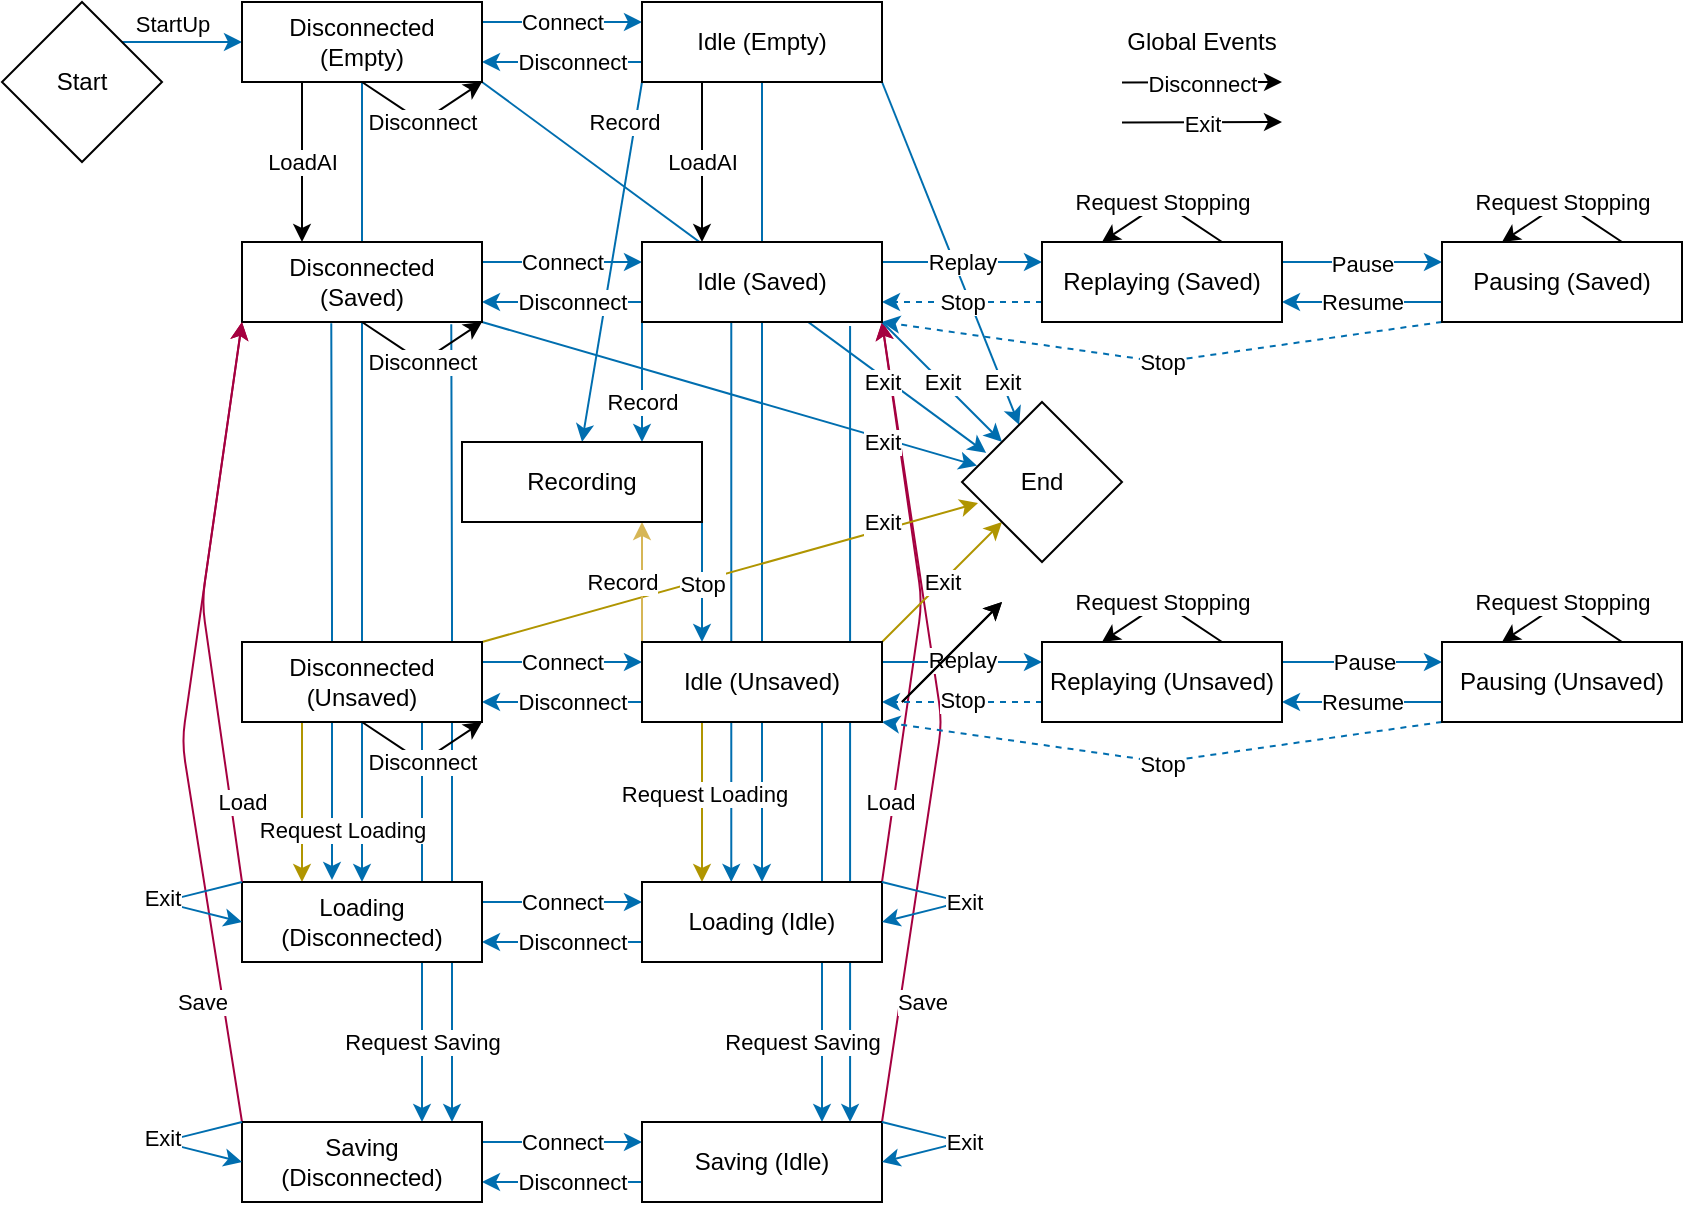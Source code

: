 <mxfile>
    <diagram id="vKat9y-B0GSofk75mpwx" name="Page-1">
        <mxGraphModel dx="932" dy="633" grid="1" gridSize="10" guides="1" tooltips="1" connect="1" arrows="1" fold="1" page="1" pageScale="1" pageWidth="1169" pageHeight="827" math="0" shadow="0">
            <root>
                <mxCell id="0"/>
                <mxCell id="1" parent="0"/>
                <mxCell id="157" value="" style="endArrow=classic;html=1;fillColor=#1ba1e2;strokeColor=#006EAF;exitX=0.867;exitY=1.05;exitDx=0;exitDy=0;exitPerimeter=0;entryX=0.867;entryY=0;entryDx=0;entryDy=0;entryPerimeter=0;" parent="1" source="3" target="141" edge="1">
                    <mxGeometry width="50" height="50" relative="1" as="geometry">
                        <mxPoint x="120" y="260" as="sourcePoint"/>
                        <mxPoint x="170" y="210" as="targetPoint"/>
                    </mxGeometry>
                </mxCell>
                <mxCell id="76" value="" style="endArrow=classic;html=1;exitX=0.5;exitY=1;exitDx=0;exitDy=0;entryX=0.5;entryY=0;entryDx=0;entryDy=0;fillColor=#1ba1e2;strokeColor=#006EAF;" parent="1" source="74" target="131" edge="1">
                    <mxGeometry width="50" height="50" relative="1" as="geometry">
                        <mxPoint x="270" y="180" as="sourcePoint"/>
                        <mxPoint x="270" y="20" as="targetPoint"/>
                    </mxGeometry>
                </mxCell>
                <mxCell id="156" value="" style="endArrow=classic;html=1;fillColor=#1ba1e2;strokeColor=#006EAF;exitX=0.372;exitY=1;exitDx=0;exitDy=0;exitPerimeter=0;entryX=0.372;entryY=0;entryDx=0;entryDy=0;entryPerimeter=0;" parent="1" source="3" target="131" edge="1">
                    <mxGeometry width="50" height="50" relative="1" as="geometry">
                        <mxPoint x="120" y="260" as="sourcePoint"/>
                        <mxPoint x="170" y="210" as="targetPoint"/>
                    </mxGeometry>
                </mxCell>
                <mxCell id="102" value="" style="endArrow=classic;html=1;exitX=0.872;exitY=1.027;exitDx=0;exitDy=0;fillColor=#1ba1e2;strokeColor=#006EAF;exitPerimeter=0;entryX=0.875;entryY=0;entryDx=0;entryDy=0;entryPerimeter=0;" parent="1" source="36" target="140" edge="1">
                    <mxGeometry width="50" height="50" relative="1" as="geometry">
                        <mxPoint x="390" y="190" as="sourcePoint"/>
                        <mxPoint x="225" y="410" as="targetPoint"/>
                        <Array as="points">
                            <mxPoint x="225" y="300"/>
                        </Array>
                    </mxGeometry>
                </mxCell>
                <mxCell id="105" value="" style="endArrow=classic;html=1;exitX=0.75;exitY=1;exitDx=0;exitDy=0;fillColor=#1ba1e2;strokeColor=#006EAF;entryX=0.75;entryY=0;entryDx=0;entryDy=0;" parent="1" source="59" target="140" edge="1">
                    <mxGeometry width="50" height="50" relative="1" as="geometry">
                        <mxPoint y="400.0" as="sourcePoint"/>
                        <mxPoint x="310" y="520" as="targetPoint"/>
                    </mxGeometry>
                </mxCell>
                <mxCell id="106" value="Request Saving" style="edgeLabel;html=1;align=center;verticalAlign=middle;resizable=0;points=[];" parent="105" vertex="1" connectable="0">
                    <mxGeometry x="0.122" relative="1" as="geometry">
                        <mxPoint y="47.59" as="offset"/>
                    </mxGeometry>
                </mxCell>
                <mxCell id="96" value="" style="endArrow=classic;html=1;entryX=0.5;entryY=0;entryDx=0;entryDy=0;fillColor=#1ba1e2;strokeColor=#006EAF;" parent="1" source="78" target="130" edge="1">
                    <mxGeometry width="50" height="50" relative="1" as="geometry">
                        <mxPoint x="220" y="60" as="sourcePoint"/>
                        <mxPoint x="179.66" y="120" as="targetPoint"/>
                    </mxGeometry>
                </mxCell>
                <mxCell id="101" value="" style="endArrow=classic;html=1;exitX=0.372;exitY=1.017;exitDx=0;exitDy=0;fillColor=#1ba1e2;strokeColor=#006EAF;exitPerimeter=0;" parent="1" source="36" edge="1">
                    <mxGeometry width="50" height="50" relative="1" as="geometry">
                        <mxPoint x="390" y="190" as="sourcePoint"/>
                        <mxPoint x="165" y="439" as="targetPoint"/>
                        <Array as="points">
                            <mxPoint x="165" y="300"/>
                        </Array>
                    </mxGeometry>
                </mxCell>
                <mxCell id="148" value="" style="endArrow=classic;html=1;exitX=0;exitY=0;exitDx=0;exitDy=0;entryX=0;entryY=1;entryDx=0;entryDy=0;fillColor=#d80073;strokeColor=#A50040;" parent="1" source="140" target="36" edge="1">
                    <mxGeometry width="50" height="50" relative="1" as="geometry">
                        <mxPoint x="40" y="350" as="sourcePoint"/>
                        <mxPoint x="90" y="300" as="targetPoint"/>
                        <Array as="points">
                            <mxPoint x="90" y="370"/>
                        </Array>
                    </mxGeometry>
                </mxCell>
                <mxCell id="150" value="Save" style="edgeLabel;html=1;align=center;verticalAlign=middle;resizable=0;points=[];" parent="148" vertex="1" connectable="0">
                    <mxGeometry x="-0.796" y="1" relative="1" as="geometry">
                        <mxPoint x="-12.51" y="-19" as="offset"/>
                    </mxGeometry>
                </mxCell>
                <mxCell id="149" value="" style="endArrow=classic;html=1;exitX=1;exitY=0;exitDx=0;exitDy=0;entryX=1;entryY=1;entryDx=0;entryDy=0;fillColor=#d80073;strokeColor=#A50040;" parent="1" source="141" target="3" edge="1">
                    <mxGeometry width="50" height="50" relative="1" as="geometry">
                        <mxPoint x="40" y="450" as="sourcePoint"/>
                        <mxPoint x="90" y="400" as="targetPoint"/>
                        <Array as="points">
                            <mxPoint x="470" y="360"/>
                        </Array>
                    </mxGeometry>
                </mxCell>
                <mxCell id="151" value="Save" style="edgeLabel;html=1;align=center;verticalAlign=middle;resizable=0;points=[];" parent="149" vertex="1" connectable="0">
                    <mxGeometry x="-0.801" relative="1" as="geometry">
                        <mxPoint x="14.07" y="-20.44" as="offset"/>
                    </mxGeometry>
                </mxCell>
                <mxCell id="142" value="" style="endArrow=classic;html=1;exitX=1;exitY=0;exitDx=0;exitDy=0;entryX=1;entryY=1;entryDx=0;entryDy=0;fillColor=#d80073;strokeColor=#A50040;" parent="1" source="131" target="3" edge="1">
                    <mxGeometry width="50" height="50" relative="1" as="geometry">
                        <mxPoint x="350" y="320" as="sourcePoint"/>
                        <mxPoint x="400" y="270" as="targetPoint"/>
                        <Array as="points">
                            <mxPoint x="460" y="300"/>
                        </Array>
                    </mxGeometry>
                </mxCell>
                <mxCell id="143" value="Load" style="edgeLabel;html=1;align=center;verticalAlign=middle;resizable=0;points=[];" parent="142" vertex="1" connectable="0">
                    <mxGeometry x="-0.649" y="3" relative="1" as="geometry">
                        <mxPoint y="9.52" as="offset"/>
                    </mxGeometry>
                </mxCell>
                <mxCell id="98" value="" style="endArrow=classic;html=1;exitX=0.25;exitY=1;exitDx=0;exitDy=0;entryX=0.25;entryY=0;entryDx=0;entryDy=0;fillColor=#e3c800;strokeColor=#B09500;" parent="1" source="59" target="130" edge="1">
                    <mxGeometry width="50" height="50" relative="1" as="geometry">
                        <mxPoint x="390" y="190" as="sourcePoint"/>
                        <mxPoint x="440" y="140" as="targetPoint"/>
                    </mxGeometry>
                </mxCell>
                <mxCell id="100" value="Load" style="edgeLabel;html=1;align=center;verticalAlign=middle;resizable=0;points=[];" parent="98" vertex="1" connectable="0">
                    <mxGeometry x="-0.684" y="-1" relative="1" as="geometry">
                        <mxPoint x="-1" y="-44.67" as="offset"/>
                    </mxGeometry>
                </mxCell>
                <mxCell id="155" value="Request Loading" style="edgeLabel;html=1;align=center;verticalAlign=middle;resizable=0;points=[];" parent="98" vertex="1" connectable="0">
                    <mxGeometry x="0.371" y="-2" relative="1" as="geometry">
                        <mxPoint x="22" y="-1" as="offset"/>
                    </mxGeometry>
                </mxCell>
                <mxCell id="85" value="" style="endArrow=classic;html=1;exitX=1;exitY=1;exitDx=0;exitDy=0;fillColor=#1ba1e2;strokeColor=#006EAF;" parent="1" source="74" target="20" edge="1">
                    <mxGeometry width="50" height="50" relative="1" as="geometry">
                        <mxPoint x="470" y="30" as="sourcePoint"/>
                        <mxPoint x="717.52" y="101.84" as="targetPoint"/>
                    </mxGeometry>
                </mxCell>
                <mxCell id="86" value="Exit" style="edgeLabel;html=1;align=center;verticalAlign=middle;resizable=0;points=[];" parent="85" vertex="1" connectable="0">
                    <mxGeometry x="0.431" y="-1" relative="1" as="geometry">
                        <mxPoint x="11.9" y="27.07" as="offset"/>
                    </mxGeometry>
                </mxCell>
                <mxCell id="87" value="" style="endArrow=classic;html=1;exitX=1;exitY=1;exitDx=0;exitDy=0;entryX=0.151;entryY=0.318;entryDx=0;entryDy=0;entryPerimeter=0;fillColor=#1ba1e2;strokeColor=#006EAF;" parent="1" source="78" target="20" edge="1">
                    <mxGeometry width="50" height="50" relative="1" as="geometry">
                        <mxPoint x="250" y="80" as="sourcePoint"/>
                        <mxPoint x="497.52" y="151.84" as="targetPoint"/>
                    </mxGeometry>
                </mxCell>
                <mxCell id="88" value="Exit" style="edgeLabel;html=1;align=center;verticalAlign=middle;resizable=0;points=[];" parent="87" vertex="1" connectable="0">
                    <mxGeometry x="0.431" y="-1" relative="1" as="geometry">
                        <mxPoint x="20.16" y="16.46" as="offset"/>
                    </mxGeometry>
                </mxCell>
                <mxCell id="83" value="" style="endArrow=classic;html=1;exitX=0;exitY=1;exitDx=0;exitDy=0;entryX=0.5;entryY=0;entryDx=0;entryDy=0;fillColor=#1ba1e2;strokeColor=#006EAF;" parent="1" source="74" target="4" edge="1">
                    <mxGeometry width="50" height="50" relative="1" as="geometry">
                        <mxPoint x="320" y="120" as="sourcePoint"/>
                        <mxPoint x="370" y="70" as="targetPoint"/>
                    </mxGeometry>
                </mxCell>
                <mxCell id="84" value="Record" style="edgeLabel;html=1;align=center;verticalAlign=middle;resizable=0;points=[];" parent="83" vertex="1" connectable="0">
                    <mxGeometry x="-0.376" relative="1" as="geometry">
                        <mxPoint y="-36.22" as="offset"/>
                    </mxGeometry>
                </mxCell>
                <mxCell id="70" value="" style="endArrow=classic;html=1;exitX=0.25;exitY=1;exitDx=0;exitDy=0;entryX=0.25;entryY=0;entryDx=0;entryDy=0;fillColor=#e3c800;strokeColor=#B09500;" parent="1" source="2" target="131" edge="1">
                    <mxGeometry width="50" height="50" relative="1" as="geometry">
                        <mxPoint x="380" y="250" as="sourcePoint"/>
                        <mxPoint x="430" y="200" as="targetPoint"/>
                    </mxGeometry>
                </mxCell>
                <mxCell id="71" value="Request Loading" style="edgeLabel;html=1;align=center;verticalAlign=middle;resizable=0;points=[];" parent="70" vertex="1" connectable="0">
                    <mxGeometry x="-0.112" y="1" relative="1" as="geometry">
                        <mxPoint as="offset"/>
                    </mxGeometry>
                </mxCell>
                <mxCell id="68" value="" style="endArrow=classic;html=1;exitX=1;exitY=1;exitDx=0;exitDy=0;entryX=0.094;entryY=0.398;entryDx=0;entryDy=0;entryPerimeter=0;fillColor=#1ba1e2;strokeColor=#006EAF;" parent="1" source="36" target="20" edge="1">
                    <mxGeometry width="50" height="50" relative="1" as="geometry">
                        <mxPoint x="430" y="250" as="sourcePoint"/>
                        <mxPoint x="480" y="200" as="targetPoint"/>
                    </mxGeometry>
                </mxCell>
                <mxCell id="69" value="Exit" style="edgeLabel;html=1;align=center;verticalAlign=middle;resizable=0;points=[];" parent="68" vertex="1" connectable="0">
                    <mxGeometry x="0.431" y="-1" relative="1" as="geometry">
                        <mxPoint x="23.25" y="7.59" as="offset"/>
                    </mxGeometry>
                </mxCell>
                <mxCell id="66" value="" style="endArrow=classic;html=1;exitX=1;exitY=0;exitDx=0;exitDy=0;entryX=0.1;entryY=0.632;entryDx=0;entryDy=0;entryPerimeter=0;fillColor=#e3c800;strokeColor=#B09500;" parent="1" source="59" target="20" edge="1">
                    <mxGeometry width="50" height="50" relative="1" as="geometry">
                        <mxPoint x="430" y="250" as="sourcePoint"/>
                        <mxPoint x="480" y="200" as="targetPoint"/>
                    </mxGeometry>
                </mxCell>
                <mxCell id="67" value="Exit" style="edgeLabel;html=1;align=center;verticalAlign=middle;resizable=0;points=[];" parent="66" vertex="1" connectable="0">
                    <mxGeometry x="0.407" relative="1" as="geometry">
                        <mxPoint x="25.57" y="-11.16" as="offset"/>
                    </mxGeometry>
                </mxCell>
                <mxCell id="6" value="" style="endArrow=classic;html=1;exitX=0;exitY=1;exitDx=0;exitDy=0;entryX=0.75;entryY=0;entryDx=0;entryDy=0;fillColor=#1ba1e2;strokeColor=#006EAF;" parent="1" source="3" target="4" edge="1">
                    <mxGeometry width="50" height="50" relative="1" as="geometry">
                        <mxPoint x="410" y="180" as="sourcePoint"/>
                        <mxPoint x="450" y="190" as="targetPoint"/>
                    </mxGeometry>
                </mxCell>
                <mxCell id="50" value="Record" style="edgeLabel;html=1;align=center;verticalAlign=middle;resizable=0;points=[];" parent="6" vertex="1" connectable="0">
                    <mxGeometry x="-0.231" y="1" relative="1" as="geometry">
                        <mxPoint x="-1" y="17" as="offset"/>
                    </mxGeometry>
                </mxCell>
                <mxCell id="7" value="" style="endArrow=classic;html=1;fillColor=#1ba1e2;strokeColor=#006EAF;exitX=0.75;exitY=1;exitDx=0;exitDy=0;entryX=0.75;entryY=0;entryDx=0;entryDy=0;" parent="1" source="2" target="141" edge="1">
                    <mxGeometry width="50" height="50" relative="1" as="geometry">
                        <mxPoint x="400" y="190" as="sourcePoint"/>
                        <mxPoint x="410" y="510" as="targetPoint"/>
                    </mxGeometry>
                </mxCell>
                <mxCell id="49" value="Request Saving" style="edgeLabel;html=1;align=center;verticalAlign=middle;resizable=0;points=[];" parent="7" vertex="1" connectable="0">
                    <mxGeometry x="-0.289" y="-1" relative="1" as="geometry">
                        <mxPoint x="-9" y="89.17" as="offset"/>
                    </mxGeometry>
                </mxCell>
                <mxCell id="8" value="" style="endArrow=classic;html=1;exitX=1;exitY=1;exitDx=0;exitDy=0;fillColor=#1ba1e2;strokeColor=#006EAF;entryX=0.25;entryY=0;entryDx=0;entryDy=0;" parent="1" source="4" target="2" edge="1">
                    <mxGeometry width="50" height="50" relative="1" as="geometry">
                        <mxPoint x="470" y="180" as="sourcePoint"/>
                        <mxPoint x="300" y="240" as="targetPoint"/>
                    </mxGeometry>
                </mxCell>
                <mxCell id="53" value="Stop" style="edgeLabel;html=1;align=center;verticalAlign=middle;resizable=0;points=[];" parent="8" vertex="1" connectable="0">
                    <mxGeometry x="0.261" relative="1" as="geometry">
                        <mxPoint x="1.776e-15" y="-7.71" as="offset"/>
                    </mxGeometry>
                </mxCell>
                <mxCell id="10" value="" style="endArrow=classic;html=1;exitX=1;exitY=0;exitDx=0;exitDy=0;entryX=0;entryY=0.5;entryDx=0;entryDy=0;fillColor=#1ba1e2;strokeColor=#006EAF;" parent="1" source="9" target="78" edge="1">
                    <mxGeometry width="50" height="50" relative="1" as="geometry">
                        <mxPoint x="320" y="190" as="sourcePoint"/>
                        <mxPoint x="370" y="140" as="targetPoint"/>
                    </mxGeometry>
                </mxCell>
                <mxCell id="39" value="StartUp" style="edgeLabel;html=1;align=center;verticalAlign=middle;resizable=0;points=[];" parent="10" vertex="1" connectable="0">
                    <mxGeometry x="-0.35" y="-2" relative="1" as="geometry">
                        <mxPoint x="5.34" y="-11.62" as="offset"/>
                    </mxGeometry>
                </mxCell>
                <mxCell id="13" value="" style="endArrow=classic;html=1;fillColor=#1ba1e2;strokeColor=#006EAF;entryX=0;entryY=0.25;entryDx=0;entryDy=0;exitX=1;exitY=0.25;exitDx=0;exitDy=0;" parent="1" source="2" target="25" edge="1">
                    <mxGeometry width="50" height="50" relative="1" as="geometry">
                        <mxPoint x="440" y="340" as="sourcePoint"/>
                        <mxPoint x="470" y="290" as="targetPoint"/>
                    </mxGeometry>
                </mxCell>
                <mxCell id="41" value="Replay" style="edgeLabel;html=1;align=center;verticalAlign=middle;resizable=0;points=[];" parent="13" vertex="1" connectable="0">
                    <mxGeometry x="-0.143" y="1" relative="1" as="geometry">
                        <mxPoint x="5.71" as="offset"/>
                    </mxGeometry>
                </mxCell>
                <mxCell id="14" value="" style="endArrow=classic;html=1;exitX=1;exitY=0.25;exitDx=0;exitDy=0;entryX=0;entryY=0.25;entryDx=0;entryDy=0;fillColor=#1ba1e2;strokeColor=#006EAF;" parent="1" source="3" target="11" edge="1">
                    <mxGeometry width="50" height="50" relative="1" as="geometry">
                        <mxPoint x="420" y="190" as="sourcePoint"/>
                        <mxPoint x="470" y="140" as="targetPoint"/>
                    </mxGeometry>
                </mxCell>
                <mxCell id="42" value="Replay" style="edgeLabel;html=1;align=center;verticalAlign=middle;resizable=0;points=[];" parent="14" vertex="1" connectable="0">
                    <mxGeometry x="0.143" relative="1" as="geometry">
                        <mxPoint x="-5.71" as="offset"/>
                    </mxGeometry>
                </mxCell>
                <mxCell id="15" value="" style="endArrow=classic;html=1;entryX=0;entryY=0.25;entryDx=0;entryDy=0;exitX=1;exitY=0.25;exitDx=0;exitDy=0;fillColor=#1ba1e2;strokeColor=#006EAF;" parent="1" source="11" target="12" edge="1">
                    <mxGeometry width="50" height="50" relative="1" as="geometry">
                        <mxPoint x="600" y="90" as="sourcePoint"/>
                        <mxPoint x="610" y="100" as="targetPoint"/>
                    </mxGeometry>
                </mxCell>
                <mxCell id="45" value="Pause" style="edgeLabel;html=1;align=center;verticalAlign=middle;resizable=0;points=[];" parent="15" vertex="1" connectable="0">
                    <mxGeometry x="-0.211" y="-1" relative="1" as="geometry">
                        <mxPoint x="8.57" as="offset"/>
                    </mxGeometry>
                </mxCell>
                <mxCell id="16" value="" style="endArrow=classic;html=1;exitX=0;exitY=0.75;exitDx=0;exitDy=0;entryX=1;entryY=0.75;entryDx=0;entryDy=0;fillColor=#1ba1e2;strokeColor=#006EAF;" parent="1" source="12" target="11" edge="1">
                    <mxGeometry width="50" height="50" relative="1" as="geometry">
                        <mxPoint x="530" y="100" as="sourcePoint"/>
                        <mxPoint x="580" y="50" as="targetPoint"/>
                    </mxGeometry>
                </mxCell>
                <mxCell id="46" value="Resume" style="edgeLabel;html=1;align=center;verticalAlign=middle;resizable=0;points=[];" parent="16" vertex="1" connectable="0">
                    <mxGeometry x="-0.189" relative="1" as="geometry">
                        <mxPoint x="-7.43" as="offset"/>
                    </mxGeometry>
                </mxCell>
                <mxCell id="21" value="" style="endArrow=classic;html=1;exitX=1;exitY=1;exitDx=0;exitDy=0;entryX=0;entryY=0;entryDx=0;entryDy=0;fillColor=#1ba1e2;strokeColor=#006EAF;" parent="1" source="3" target="20" edge="1">
                    <mxGeometry width="50" height="50" relative="1" as="geometry">
                        <mxPoint x="380" y="280" as="sourcePoint"/>
                        <mxPoint x="430" y="230" as="targetPoint"/>
                    </mxGeometry>
                </mxCell>
                <mxCell id="56" value="Exit" style="edgeLabel;html=1;align=center;verticalAlign=middle;resizable=0;points=[];" parent="21" vertex="1" connectable="0">
                    <mxGeometry x="-0.102" y="-2" relative="1" as="geometry">
                        <mxPoint x="4.54" y="1.72" as="offset"/>
                    </mxGeometry>
                </mxCell>
                <mxCell id="22" value="" style="endArrow=classic;html=1;exitX=1;exitY=0;exitDx=0;exitDy=0;entryX=0;entryY=1;entryDx=0;entryDy=0;fillColor=#e3c800;strokeColor=#B09500;" parent="1" source="2" target="20" edge="1">
                    <mxGeometry width="50" height="50" relative="1" as="geometry">
                        <mxPoint x="380" y="400" as="sourcePoint"/>
                        <mxPoint x="430" y="350" as="targetPoint"/>
                    </mxGeometry>
                </mxCell>
                <mxCell id="57" value="Exit" style="edgeLabel;html=1;align=center;verticalAlign=middle;resizable=0;points=[];" parent="22" vertex="1" connectable="0">
                    <mxGeometry x="0.402" y="1" relative="1" as="geometry">
                        <mxPoint x="-11.13" y="12.54" as="offset"/>
                    </mxGeometry>
                </mxCell>
                <mxCell id="27" value="" style="endArrow=classic;html=1;entryX=1;entryY=1;entryDx=0;entryDy=0;fillColor=#1ba1e2;strokeColor=#006EAF;dashed=1;exitX=0;exitY=1;exitDx=0;exitDy=0;" parent="1" source="12" target="3" edge="1">
                    <mxGeometry width="50" height="50" relative="1" as="geometry">
                        <mxPoint x="750" y="170" as="sourcePoint"/>
                        <mxPoint x="460" y="180" as="targetPoint"/>
                        <Array as="points">
                            <mxPoint x="580" y="180"/>
                        </Array>
                    </mxGeometry>
                </mxCell>
                <mxCell id="55" value="Stop" style="edgeLabel;html=1;align=center;verticalAlign=middle;resizable=0;points=[];" parent="27" vertex="1" connectable="0">
                    <mxGeometry x="-0.026" y="-1" relative="1" as="geometry">
                        <mxPoint x="-3.53" y="1.51" as="offset"/>
                    </mxGeometry>
                </mxCell>
                <mxCell id="28" value="" style="endArrow=classic;html=1;exitX=0;exitY=0.75;exitDx=0;exitDy=0;entryX=1;entryY=0.75;entryDx=0;entryDy=0;fillColor=#1ba1e2;strokeColor=#006EAF;dashed=1;" parent="1" source="25" target="2" edge="1">
                    <mxGeometry width="50" height="50" relative="1" as="geometry">
                        <mxPoint x="510" y="380" as="sourcePoint"/>
                        <mxPoint x="560" y="330" as="targetPoint"/>
                    </mxGeometry>
                </mxCell>
                <mxCell id="47" value="Stop" style="edgeLabel;html=1;align=center;verticalAlign=middle;resizable=0;points=[];" parent="28" vertex="1" connectable="0">
                    <mxGeometry x="-0.203" y="-1" relative="1" as="geometry">
                        <mxPoint x="-8" as="offset"/>
                    </mxGeometry>
                </mxCell>
                <mxCell id="29" value="" style="endArrow=classic;html=1;exitX=1;exitY=0.25;exitDx=0;exitDy=0;entryX=0;entryY=0.25;entryDx=0;entryDy=0;fillColor=#1ba1e2;strokeColor=#006EAF;" parent="1" source="25" target="26" edge="1">
                    <mxGeometry width="50" height="50" relative="1" as="geometry">
                        <mxPoint x="510" y="380" as="sourcePoint"/>
                        <mxPoint x="560" y="330" as="targetPoint"/>
                        <Array as="points">
                            <mxPoint x="680" y="330"/>
                        </Array>
                    </mxGeometry>
                </mxCell>
                <mxCell id="43" value="Pause" style="edgeLabel;html=1;align=center;verticalAlign=middle;resizable=0;points=[];" parent="29" vertex="1" connectable="0">
                    <mxGeometry x="-0.154" y="-1" relative="1" as="geometry">
                        <mxPoint x="6.29" y="-1" as="offset"/>
                    </mxGeometry>
                </mxCell>
                <mxCell id="30" value="" style="endArrow=classic;html=1;exitX=0;exitY=0.75;exitDx=0;exitDy=0;entryX=1;entryY=0.75;entryDx=0;entryDy=0;fillColor=#1ba1e2;strokeColor=#006EAF;" parent="1" source="26" target="25" edge="1">
                    <mxGeometry width="50" height="50" relative="1" as="geometry">
                        <mxPoint x="510" y="380" as="sourcePoint"/>
                        <mxPoint x="560" y="330" as="targetPoint"/>
                    </mxGeometry>
                </mxCell>
                <mxCell id="44" value="Resume" style="edgeLabel;html=1;align=center;verticalAlign=middle;resizable=0;points=[];" parent="30" vertex="1" connectable="0">
                    <mxGeometry x="-0.189" relative="1" as="geometry">
                        <mxPoint x="-7.43" as="offset"/>
                    </mxGeometry>
                </mxCell>
                <mxCell id="31" value="" style="endArrow=classic;html=1;exitX=0;exitY=1;exitDx=0;exitDy=0;entryX=1;entryY=1;entryDx=0;entryDy=0;dashed=1;fillColor=#1ba1e2;strokeColor=#006EAF;" parent="1" source="26" target="2" edge="1">
                    <mxGeometry width="50" height="50" relative="1" as="geometry">
                        <mxPoint x="510" y="380" as="sourcePoint"/>
                        <mxPoint x="530" y="380" as="targetPoint"/>
                        <Array as="points">
                            <mxPoint x="580" y="380"/>
                        </Array>
                    </mxGeometry>
                </mxCell>
                <mxCell id="54" value="Stop" style="edgeLabel;html=1;align=center;verticalAlign=middle;resizable=0;points=[];" parent="31" vertex="1" connectable="0">
                    <mxGeometry x="-0.009" y="1" relative="1" as="geometry">
                        <mxPoint x="-1.55" as="offset"/>
                    </mxGeometry>
                </mxCell>
                <mxCell id="35" value="" style="endArrow=classic;html=1;exitX=0;exitY=0.75;exitDx=0;exitDy=0;entryX=1;entryY=0.75;entryDx=0;entryDy=0;fillColor=#1ba1e2;strokeColor=#006EAF;dashed=1;" parent="1" source="11" target="3" edge="1">
                    <mxGeometry width="50" height="50" relative="1" as="geometry">
                        <mxPoint x="430" y="210" as="sourcePoint"/>
                        <mxPoint x="480" y="160" as="targetPoint"/>
                    </mxGeometry>
                </mxCell>
                <mxCell id="48" value="Stop" style="edgeLabel;html=1;align=center;verticalAlign=middle;resizable=0;points=[];" parent="35" vertex="1" connectable="0">
                    <mxGeometry x="-0.16" relative="1" as="geometry">
                        <mxPoint x="-6.29" as="offset"/>
                    </mxGeometry>
                </mxCell>
                <mxCell id="37" value="" style="endArrow=classic;html=1;exitX=0;exitY=0.75;exitDx=0;exitDy=0;entryX=1;entryY=0.75;entryDx=0;entryDy=0;fillColor=#1ba1e2;strokeColor=#006EAF;" parent="1" source="3" target="36" edge="1">
                    <mxGeometry width="50" height="50" relative="1" as="geometry">
                        <mxPoint x="600" y="61.45" as="sourcePoint"/>
                        <mxPoint x="270" y="100" as="targetPoint"/>
                    </mxGeometry>
                </mxCell>
                <mxCell id="51" value="Disconnect" style="edgeLabel;html=1;align=center;verticalAlign=middle;resizable=0;points=[];" parent="37" vertex="1" connectable="0">
                    <mxGeometry x="0.103" y="2" relative="1" as="geometry">
                        <mxPoint x="8.35" y="-2.65" as="offset"/>
                    </mxGeometry>
                </mxCell>
                <mxCell id="38" value="" style="endArrow=classic;html=1;exitX=1;exitY=0.25;exitDx=0;exitDy=0;entryX=0;entryY=0.25;entryDx=0;entryDy=0;fillColor=#1ba1e2;strokeColor=#006EAF;" parent="1" source="36" target="3" edge="1">
                    <mxGeometry width="50" height="50" relative="1" as="geometry">
                        <mxPoint x="350" y="170" as="sourcePoint"/>
                        <mxPoint x="470" y="100" as="targetPoint"/>
                    </mxGeometry>
                </mxCell>
                <mxCell id="40" value="Connect" style="edgeLabel;html=1;align=center;verticalAlign=middle;resizable=0;points=[];" parent="38" vertex="1" connectable="0">
                    <mxGeometry x="-0.311" y="-1" relative="1" as="geometry">
                        <mxPoint x="12.57" y="-1.0" as="offset"/>
                    </mxGeometry>
                </mxCell>
                <mxCell id="5" value="" style="endArrow=classic;html=1;fillColor=#fff2cc;strokeColor=#d6b656;gradientColor=#ffd966;entryX=0.75;entryY=1;entryDx=0;entryDy=0;exitX=0;exitY=0;exitDx=0;exitDy=0;" parent="1" source="2" target="4" edge="1">
                    <mxGeometry width="50" height="50" relative="1" as="geometry">
                        <mxPoint x="320" y="137" as="sourcePoint"/>
                        <mxPoint x="240" y="177" as="targetPoint"/>
                    </mxGeometry>
                </mxCell>
                <mxCell id="52" value="Record" style="edgeLabel;html=1;align=center;verticalAlign=middle;resizable=0;points=[];" parent="5" vertex="1" connectable="0">
                    <mxGeometry x="-0.149" y="1" relative="1" as="geometry">
                        <mxPoint x="-9" y="-4.29" as="offset"/>
                    </mxGeometry>
                </mxCell>
                <mxCell id="61" value="" style="endArrow=classic;html=1;exitX=1;exitY=0.25;exitDx=0;exitDy=0;entryX=0;entryY=0.25;entryDx=0;entryDy=0;fillColor=#1ba1e2;strokeColor=#006EAF;" parent="1" source="59" target="2" edge="1">
                    <mxGeometry width="50" height="50" relative="1" as="geometry">
                        <mxPoint x="230" y="370" as="sourcePoint"/>
                        <mxPoint x="320" y="340" as="targetPoint"/>
                    </mxGeometry>
                </mxCell>
                <mxCell id="62" value="Connect" style="edgeLabel;html=1;align=center;verticalAlign=middle;resizable=0;points=[];" parent="61" vertex="1" connectable="0">
                    <mxGeometry x="-0.311" y="-1" relative="1" as="geometry">
                        <mxPoint x="12.57" y="-1.0" as="offset"/>
                    </mxGeometry>
                </mxCell>
                <mxCell id="64" value="" style="endArrow=classic;html=1;exitX=0;exitY=0.75;exitDx=0;exitDy=0;entryX=1;entryY=0.75;entryDx=0;entryDy=0;fillColor=#1ba1e2;strokeColor=#006EAF;" parent="1" source="2" target="59" edge="1">
                    <mxGeometry width="50" height="50" relative="1" as="geometry">
                        <mxPoint x="310" y="380" as="sourcePoint"/>
                        <mxPoint x="230" y="380" as="targetPoint"/>
                    </mxGeometry>
                </mxCell>
                <mxCell id="65" value="Disconnect" style="edgeLabel;html=1;align=center;verticalAlign=middle;resizable=0;points=[];" parent="64" vertex="1" connectable="0">
                    <mxGeometry x="0.103" y="2" relative="1" as="geometry">
                        <mxPoint x="8.35" y="-2.65" as="offset"/>
                    </mxGeometry>
                </mxCell>
                <mxCell id="79" value="" style="endArrow=classic;html=1;exitX=1;exitY=0.25;exitDx=0;exitDy=0;entryX=0;entryY=0.25;entryDx=0;entryDy=0;fillColor=#1ba1e2;strokeColor=#006EAF;" parent="1" source="78" target="74" edge="1">
                    <mxGeometry width="50" height="50" relative="1" as="geometry">
                        <mxPoint x="240" y="60" as="sourcePoint"/>
                        <mxPoint x="320" y="60" as="targetPoint"/>
                    </mxGeometry>
                </mxCell>
                <mxCell id="80" value="Connect" style="edgeLabel;html=1;align=center;verticalAlign=middle;resizable=0;points=[];" parent="79" vertex="1" connectable="0">
                    <mxGeometry x="-0.311" y="-1" relative="1" as="geometry">
                        <mxPoint x="12.57" y="-1.0" as="offset"/>
                    </mxGeometry>
                </mxCell>
                <mxCell id="81" value="" style="endArrow=classic;html=1;exitX=0;exitY=0.75;exitDx=0;exitDy=0;entryX=1;entryY=0.75;entryDx=0;entryDy=0;fillColor=#1ba1e2;strokeColor=#006EAF;" parent="1" source="74" target="78" edge="1">
                    <mxGeometry width="50" height="50" relative="1" as="geometry">
                        <mxPoint x="320" y="50" as="sourcePoint"/>
                        <mxPoint x="240" y="50" as="targetPoint"/>
                    </mxGeometry>
                </mxCell>
                <mxCell id="82" value="Disconnect" style="edgeLabel;html=1;align=center;verticalAlign=middle;resizable=0;points=[];" parent="81" vertex="1" connectable="0">
                    <mxGeometry x="0.103" y="2" relative="1" as="geometry">
                        <mxPoint x="8.35" y="-2.65" as="offset"/>
                    </mxGeometry>
                </mxCell>
                <mxCell id="91" value="" style="endArrow=classic;html=1;" parent="1" edge="1">
                    <mxGeometry width="50" height="50" relative="1" as="geometry">
                        <mxPoint x="560" y="40.31" as="sourcePoint"/>
                        <mxPoint x="640" y="40" as="targetPoint"/>
                    </mxGeometry>
                </mxCell>
                <mxCell id="93" value="Disconnect" style="edgeLabel;html=1;align=center;verticalAlign=middle;resizable=0;points=[];" parent="91" vertex="1" connectable="0">
                    <mxGeometry x="0.396" y="-1" relative="1" as="geometry">
                        <mxPoint x="-15.87" as="offset"/>
                    </mxGeometry>
                </mxCell>
                <mxCell id="92" value="Global Events" style="text;html=1;strokeColor=none;fillColor=none;align=center;verticalAlign=middle;whiteSpace=wrap;rounded=0;" parent="1" vertex="1">
                    <mxGeometry x="560" y="10" width="80" height="20" as="geometry"/>
                </mxCell>
                <mxCell id="94" value="" style="endArrow=classic;html=1;" parent="1" edge="1">
                    <mxGeometry width="50" height="50" relative="1" as="geometry">
                        <mxPoint x="560" y="60.31" as="sourcePoint"/>
                        <mxPoint x="640" y="60" as="targetPoint"/>
                    </mxGeometry>
                </mxCell>
                <mxCell id="95" value="Exit" style="edgeLabel;html=1;align=center;verticalAlign=middle;resizable=0;points=[];" parent="94" vertex="1" connectable="0">
                    <mxGeometry x="0.396" y="-1" relative="1" as="geometry">
                        <mxPoint x="-15.87" as="offset"/>
                    </mxGeometry>
                </mxCell>
                <mxCell id="36" value="Disconnected (Saved)" style="rounded=0;whiteSpace=wrap;html=1;" parent="1" vertex="1">
                    <mxGeometry x="120" y="120" width="120" height="40" as="geometry"/>
                </mxCell>
                <mxCell id="3" value="Idle (Saved)" style="rounded=0;whiteSpace=wrap;html=1;fontStyle=0" parent="1" vertex="1">
                    <mxGeometry x="320" y="120" width="120" height="40" as="geometry"/>
                </mxCell>
                <mxCell id="4" value="Recording" style="rounded=0;whiteSpace=wrap;html=1;fontStyle=0" parent="1" vertex="1">
                    <mxGeometry x="230" y="220" width="120" height="40" as="geometry"/>
                </mxCell>
                <mxCell id="167" value="LoadAI" style="edgeStyle=orthogonalEdgeStyle;rounded=0;orthogonalLoop=1;jettySize=auto;html=1;exitX=0.25;exitY=1;exitDx=0;exitDy=0;entryX=0.25;entryY=0;entryDx=0;entryDy=0;" edge="1" parent="1" source="74" target="3">
                    <mxGeometry relative="1" as="geometry"/>
                </mxCell>
                <mxCell id="74" value="Idle (Empty)" style="rounded=0;whiteSpace=wrap;html=1;fontStyle=0" parent="1" vertex="1">
                    <mxGeometry x="320" width="120" height="40" as="geometry"/>
                </mxCell>
                <mxCell id="165" value="LoadAI" style="edgeStyle=orthogonalEdgeStyle;rounded=0;orthogonalLoop=1;jettySize=auto;html=1;exitX=0.25;exitY=1;exitDx=0;exitDy=0;entryX=0.25;entryY=0;entryDx=0;entryDy=0;" edge="1" parent="1" source="78" target="36">
                    <mxGeometry relative="1" as="geometry"/>
                </mxCell>
                <mxCell id="78" value="Disconnected (Empty)" style="rounded=0;whiteSpace=wrap;html=1;" parent="1" vertex="1">
                    <mxGeometry x="120" width="120" height="40" as="geometry"/>
                </mxCell>
                <mxCell id="20" value="End" style="rhombus;whiteSpace=wrap;html=1;" parent="1" vertex="1">
                    <mxGeometry x="480" y="200" width="80" height="80" as="geometry"/>
                </mxCell>
                <mxCell id="2" value="Idle (Unsaved)" style="rounded=0;whiteSpace=wrap;html=1;fontStyle=0" parent="1" vertex="1">
                    <mxGeometry x="320" y="320" width="120" height="40" as="geometry"/>
                </mxCell>
                <mxCell id="59" value="Disconnected (Unsaved)" style="rounded=0;whiteSpace=wrap;html=1;" parent="1" vertex="1">
                    <mxGeometry x="120" y="320" width="120" height="40" as="geometry"/>
                </mxCell>
                <mxCell id="25" value="Replaying (Unsaved)" style="rounded=0;whiteSpace=wrap;html=1;" parent="1" vertex="1">
                    <mxGeometry x="520" y="320" width="120" height="40" as="geometry"/>
                </mxCell>
                <mxCell id="9" value="Start" style="rhombus;whiteSpace=wrap;html=1;" parent="1" vertex="1">
                    <mxGeometry width="80" height="80" as="geometry"/>
                </mxCell>
                <mxCell id="12" value="Pausing (Saved)" style="rounded=0;whiteSpace=wrap;html=1;" parent="1" vertex="1">
                    <mxGeometry x="720" y="120" width="120" height="40" as="geometry"/>
                </mxCell>
                <mxCell id="26" value="Pausing (Unsaved)" style="rounded=0;whiteSpace=wrap;html=1;" parent="1" vertex="1">
                    <mxGeometry x="720" y="320" width="120" height="40" as="geometry"/>
                </mxCell>
                <mxCell id="11" value="Replaying (Saved)" style="rounded=0;whiteSpace=wrap;html=1;" parent="1" vertex="1">
                    <mxGeometry x="520" y="120" width="120" height="40" as="geometry"/>
                </mxCell>
                <mxCell id="116" value="" style="endArrow=classic;html=1;exitX=0.75;exitY=0;exitDx=0;exitDy=0;entryX=0.25;entryY=0;entryDx=0;entryDy=0;" parent="1" source="11" target="11" edge="1">
                    <mxGeometry width="50" height="50" relative="1" as="geometry">
                        <mxPoint x="530" y="140" as="sourcePoint"/>
                        <mxPoint x="520" y="80" as="targetPoint"/>
                        <Array as="points">
                            <mxPoint x="580" y="100"/>
                        </Array>
                    </mxGeometry>
                </mxCell>
                <mxCell id="117" value="Request Stopping" style="edgeLabel;html=1;align=center;verticalAlign=middle;resizable=0;points=[];" parent="116" vertex="1" connectable="0">
                    <mxGeometry x="-0.24" relative="1" as="geometry">
                        <mxPoint x="-7.18" y="-4.79" as="offset"/>
                    </mxGeometry>
                </mxCell>
                <mxCell id="118" value="" style="endArrow=classic;html=1;exitX=0.75;exitY=0;exitDx=0;exitDy=0;entryX=0.25;entryY=0;entryDx=0;entryDy=0;" parent="1" source="12" target="12" edge="1">
                    <mxGeometry width="50" height="50" relative="1" as="geometry">
                        <mxPoint x="810" y="120" as="sourcePoint"/>
                        <mxPoint x="750" y="120" as="targetPoint"/>
                        <Array as="points">
                            <mxPoint x="780" y="100"/>
                        </Array>
                    </mxGeometry>
                </mxCell>
                <mxCell id="119" value="Request Stopping" style="edgeLabel;html=1;align=center;verticalAlign=middle;resizable=0;points=[];" parent="118" vertex="1" connectable="0">
                    <mxGeometry x="-0.24" relative="1" as="geometry">
                        <mxPoint x="-7.18" y="-4.79" as="offset"/>
                    </mxGeometry>
                </mxCell>
                <mxCell id="120" value="" style="endArrow=classic;html=1;entryX=0.25;entryY=0;entryDx=0;entryDy=0;exitX=0.75;exitY=0;exitDx=0;exitDy=0;" parent="1" source="26" target="26" edge="1">
                    <mxGeometry width="50" height="50" relative="1" as="geometry">
                        <mxPoint x="830" y="310" as="sourcePoint"/>
                        <mxPoint x="750" y="320" as="targetPoint"/>
                        <Array as="points">
                            <mxPoint x="780" y="300"/>
                        </Array>
                    </mxGeometry>
                </mxCell>
                <mxCell id="121" value="Request Stopping" style="edgeLabel;html=1;align=center;verticalAlign=middle;resizable=0;points=[];" parent="120" vertex="1" connectable="0">
                    <mxGeometry x="-0.24" relative="1" as="geometry">
                        <mxPoint x="-7.18" y="-4.79" as="offset"/>
                    </mxGeometry>
                </mxCell>
                <mxCell id="122" value="" style="endArrow=classic;html=1;exitX=0.75;exitY=0;exitDx=0;exitDy=0;entryX=0.25;entryY=0;entryDx=0;entryDy=0;" parent="1" source="25" target="25" edge="1">
                    <mxGeometry width="50" height="50" relative="1" as="geometry">
                        <mxPoint x="630" y="310" as="sourcePoint"/>
                        <mxPoint x="540" y="310" as="targetPoint"/>
                        <Array as="points">
                            <mxPoint x="580" y="300"/>
                        </Array>
                    </mxGeometry>
                </mxCell>
                <mxCell id="123" value="Request Stopping" style="edgeLabel;html=1;align=center;verticalAlign=middle;resizable=0;points=[];" parent="122" vertex="1" connectable="0">
                    <mxGeometry x="-0.24" relative="1" as="geometry">
                        <mxPoint x="-7.18" y="-4.79" as="offset"/>
                    </mxGeometry>
                </mxCell>
                <mxCell id="124" value="" style="endArrow=classic;html=1;exitX=0.5;exitY=1;exitDx=0;exitDy=0;entryX=1;entryY=1;entryDx=0;entryDy=0;" parent="1" source="78" target="78" edge="1">
                    <mxGeometry width="50" height="50" relative="1" as="geometry">
                        <mxPoint x="190" y="70" as="sourcePoint"/>
                        <mxPoint x="220" y="60" as="targetPoint"/>
                        <Array as="points">
                            <mxPoint x="210" y="60"/>
                        </Array>
                    </mxGeometry>
                </mxCell>
                <mxCell id="125" value="Disconnect" style="edgeLabel;html=1;align=center;verticalAlign=middle;resizable=0;points=[];" parent="124" vertex="1" connectable="0">
                    <mxGeometry x="-0.281" y="1" relative="1" as="geometry">
                        <mxPoint x="7.64" y="6.3" as="offset"/>
                    </mxGeometry>
                </mxCell>
                <mxCell id="126" value="" style="endArrow=classic;html=1;entryX=1;entryY=1;entryDx=0;entryDy=0;exitX=0.5;exitY=1;exitDx=0;exitDy=0;" parent="1" source="36" target="36" edge="1">
                    <mxGeometry width="50" height="50" relative="1" as="geometry">
                        <mxPoint x="180" y="170" as="sourcePoint"/>
                        <mxPoint x="240" y="170" as="targetPoint"/>
                        <Array as="points">
                            <mxPoint x="210" y="180"/>
                        </Array>
                    </mxGeometry>
                </mxCell>
                <mxCell id="127" value="Disconnect" style="edgeLabel;html=1;align=center;verticalAlign=middle;resizable=0;points=[];" parent="126" vertex="1" connectable="0">
                    <mxGeometry x="-0.281" y="1" relative="1" as="geometry">
                        <mxPoint x="7.64" y="6.3" as="offset"/>
                    </mxGeometry>
                </mxCell>
                <mxCell id="128" value="" style="endArrow=classic;html=1;exitX=0.5;exitY=1;exitDx=0;exitDy=0;entryX=1;entryY=1;entryDx=0;entryDy=0;" parent="1" source="59" target="59" edge="1">
                    <mxGeometry width="50" height="50" relative="1" as="geometry">
                        <mxPoint x="180" y="370" as="sourcePoint"/>
                        <mxPoint x="240" y="370" as="targetPoint"/>
                        <Array as="points">
                            <mxPoint x="210" y="380"/>
                        </Array>
                    </mxGeometry>
                </mxCell>
                <mxCell id="129" value="Disconnect" style="edgeLabel;html=1;align=center;verticalAlign=middle;resizable=0;points=[];" parent="128" vertex="1" connectable="0">
                    <mxGeometry x="-0.281" y="1" relative="1" as="geometry">
                        <mxPoint x="7.64" y="6.3" as="offset"/>
                    </mxGeometry>
                </mxCell>
                <mxCell id="132" value="" style="endArrow=classic;html=1;fillColor=#1ba1e2;strokeColor=#006EAF;entryX=0;entryY=0.25;entryDx=0;entryDy=0;exitX=1;exitY=0.25;exitDx=0;exitDy=0;" parent="1" source="130" target="131" edge="1">
                    <mxGeometry width="50" height="50" relative="1" as="geometry">
                        <mxPoint x="260" y="420" as="sourcePoint"/>
                        <mxPoint x="310" y="440" as="targetPoint"/>
                    </mxGeometry>
                </mxCell>
                <mxCell id="133" value="Connect" style="edgeLabel;html=1;align=center;verticalAlign=middle;resizable=0;points=[];" parent="132" vertex="1" connectable="0">
                    <mxGeometry x="-0.311" y="-1" relative="1" as="geometry">
                        <mxPoint x="12.57" y="-1.0" as="offset"/>
                    </mxGeometry>
                </mxCell>
                <mxCell id="134" value="" style="endArrow=classic;html=1;fillColor=#1ba1e2;strokeColor=#006EAF;entryX=1;entryY=0.75;entryDx=0;entryDy=0;exitX=0;exitY=0.75;exitDx=0;exitDy=0;" parent="1" source="131" target="130" edge="1">
                    <mxGeometry width="50" height="50" relative="1" as="geometry">
                        <mxPoint x="310" y="490" as="sourcePoint"/>
                        <mxPoint x="250" y="500" as="targetPoint"/>
                    </mxGeometry>
                </mxCell>
                <mxCell id="135" value="Disconnect" style="edgeLabel;html=1;align=center;verticalAlign=middle;resizable=0;points=[];" parent="134" vertex="1" connectable="0">
                    <mxGeometry x="0.103" y="2" relative="1" as="geometry">
                        <mxPoint x="8.35" y="-2.65" as="offset"/>
                    </mxGeometry>
                </mxCell>
                <mxCell id="130" value="Loading (Disconnected)" style="rounded=0;whiteSpace=wrap;html=1;" parent="1" vertex="1">
                    <mxGeometry x="120" y="440" width="120" height="40" as="geometry"/>
                </mxCell>
                <mxCell id="131" value="Loading (Idle)" style="rounded=0;whiteSpace=wrap;html=1;" parent="1" vertex="1">
                    <mxGeometry x="320" y="440" width="120" height="40" as="geometry"/>
                </mxCell>
                <mxCell id="136" value="" style="endArrow=classic;html=1;fillColor=#1ba1e2;strokeColor=#006EAF;entryX=0;entryY=0.25;entryDx=0;entryDy=0;exitX=1;exitY=0.25;exitDx=0;exitDy=0;" parent="1" source="140" target="141" edge="1">
                    <mxGeometry width="50" height="50" relative="1" as="geometry">
                        <mxPoint x="260" y="540" as="sourcePoint"/>
                        <mxPoint x="310" y="560" as="targetPoint"/>
                    </mxGeometry>
                </mxCell>
                <mxCell id="137" value="Connect" style="edgeLabel;html=1;align=center;verticalAlign=middle;resizable=0;points=[];" parent="136" vertex="1" connectable="0">
                    <mxGeometry x="-0.311" y="-1" relative="1" as="geometry">
                        <mxPoint x="12.57" y="-1.0" as="offset"/>
                    </mxGeometry>
                </mxCell>
                <mxCell id="138" value="" style="endArrow=classic;html=1;fillColor=#1ba1e2;strokeColor=#006EAF;entryX=1;entryY=0.75;entryDx=0;entryDy=0;exitX=0;exitY=0.75;exitDx=0;exitDy=0;" parent="1" source="141" target="140" edge="1">
                    <mxGeometry width="50" height="50" relative="1" as="geometry">
                        <mxPoint x="310" y="610" as="sourcePoint"/>
                        <mxPoint x="250" y="620" as="targetPoint"/>
                    </mxGeometry>
                </mxCell>
                <mxCell id="139" value="Disconnect" style="edgeLabel;html=1;align=center;verticalAlign=middle;resizable=0;points=[];" parent="138" vertex="1" connectable="0">
                    <mxGeometry x="0.103" y="2" relative="1" as="geometry">
                        <mxPoint x="8.35" y="-2.65" as="offset"/>
                    </mxGeometry>
                </mxCell>
                <mxCell id="140" value="Saving (Disconnected)" style="rounded=0;whiteSpace=wrap;html=1;" parent="1" vertex="1">
                    <mxGeometry x="120" y="560" width="120" height="40" as="geometry"/>
                </mxCell>
                <mxCell id="141" value="Saving (Idle)" style="rounded=0;whiteSpace=wrap;html=1;" parent="1" vertex="1">
                    <mxGeometry x="320" y="560" width="120" height="40" as="geometry"/>
                </mxCell>
                <mxCell id="144" value="" style="endArrow=classic;html=1;exitX=0;exitY=0;exitDx=0;exitDy=0;entryX=0;entryY=1;entryDx=0;entryDy=0;fillColor=#d80073;strokeColor=#A50040;" parent="1" source="130" target="36" edge="1">
                    <mxGeometry width="50" height="50" relative="1" as="geometry">
                        <mxPoint x="350" y="320" as="sourcePoint"/>
                        <mxPoint x="400" y="270" as="targetPoint"/>
                        <Array as="points">
                            <mxPoint x="100" y="300"/>
                        </Array>
                    </mxGeometry>
                </mxCell>
                <mxCell id="145" value="Load" style="edgeLabel;html=1;align=center;verticalAlign=middle;resizable=0;points=[];" parent="144" vertex="1" connectable="0">
                    <mxGeometry x="-0.74" y="-2" relative="1" as="geometry">
                        <mxPoint x="3.21" y="-3.42" as="offset"/>
                    </mxGeometry>
                </mxCell>
                <mxCell id="146" value="" style="endArrow=classic;html=1;exitX=1;exitY=0;exitDx=0;exitDy=0;entryX=1;entryY=0.5;entryDx=0;entryDy=0;fillColor=#1ba1e2;strokeColor=#006EAF;" parent="1" source="131" target="131" edge="1">
                    <mxGeometry width="50" height="50" relative="1" as="geometry">
                        <mxPoint x="350" y="320" as="sourcePoint"/>
                        <mxPoint x="490" y="480" as="targetPoint"/>
                        <Array as="points">
                            <mxPoint x="480" y="450"/>
                        </Array>
                    </mxGeometry>
                </mxCell>
                <mxCell id="147" value="Exit" style="edgeLabel;html=1;align=center;verticalAlign=middle;resizable=0;points=[];" parent="146" vertex="1" connectable="0">
                    <mxGeometry x="0.254" y="1" relative="1" as="geometry">
                        <mxPoint x="10.11" y="-3.56" as="offset"/>
                    </mxGeometry>
                </mxCell>
                <mxCell id="158" value="" style="endArrow=classic;html=1;exitX=1;exitY=0;exitDx=0;exitDy=0;entryX=1;entryY=0.5;entryDx=0;entryDy=0;fillColor=#1ba1e2;strokeColor=#006EAF;" parent="1" source="141" target="141" edge="1">
                    <mxGeometry width="50" height="50" relative="1" as="geometry">
                        <mxPoint x="460" y="550" as="sourcePoint"/>
                        <mxPoint x="450" y="590" as="targetPoint"/>
                        <Array as="points">
                            <mxPoint x="480" y="570"/>
                        </Array>
                    </mxGeometry>
                </mxCell>
                <mxCell id="159" value="Exit" style="edgeLabel;html=1;align=center;verticalAlign=middle;resizable=0;points=[];" parent="158" vertex="1" connectable="0">
                    <mxGeometry x="0.254" y="1" relative="1" as="geometry">
                        <mxPoint x="10.11" y="-3.56" as="offset"/>
                    </mxGeometry>
                </mxCell>
                <mxCell id="160" value="" style="endArrow=classic;html=1;entryX=0;entryY=0.5;entryDx=0;entryDy=0;fillColor=#1ba1e2;strokeColor=#006EAF;" parent="1" target="130" edge="1">
                    <mxGeometry width="50" height="50" relative="1" as="geometry">
                        <mxPoint x="120" y="440" as="sourcePoint"/>
                        <mxPoint x="40" y="460" as="targetPoint"/>
                        <Array as="points">
                            <mxPoint x="80" y="450"/>
                        </Array>
                    </mxGeometry>
                </mxCell>
                <mxCell id="161" value="Exit" style="edgeLabel;html=1;align=center;verticalAlign=middle;resizable=0;points=[];" parent="160" vertex="1" connectable="0">
                    <mxGeometry x="0.254" y="1" relative="1" as="geometry">
                        <mxPoint x="-10.6" y="-3.56" as="offset"/>
                    </mxGeometry>
                </mxCell>
                <mxCell id="162" value="" style="endArrow=classic;html=1;exitX=0;exitY=0;exitDx=0;exitDy=0;entryX=0;entryY=0.5;entryDx=0;entryDy=0;fillColor=#1ba1e2;strokeColor=#006EAF;" parent="1" source="140" target="140" edge="1">
                    <mxGeometry width="50" height="50" relative="1" as="geometry">
                        <mxPoint x="110" y="550" as="sourcePoint"/>
                        <mxPoint x="110" y="580" as="targetPoint"/>
                        <Array as="points">
                            <mxPoint x="80" y="570"/>
                        </Array>
                    </mxGeometry>
                </mxCell>
                <mxCell id="163" value="Exit" style="edgeLabel;html=1;align=center;verticalAlign=middle;resizable=0;points=[];" parent="162" vertex="1" connectable="0">
                    <mxGeometry x="0.254" y="1" relative="1" as="geometry">
                        <mxPoint x="-10.6" y="-3.56" as="offset"/>
                    </mxGeometry>
                </mxCell>
                <mxCell id="164" value="" style="endArrow=classic;html=1;" edge="1" parent="1">
                    <mxGeometry width="50" height="50" relative="1" as="geometry">
                        <mxPoint x="450" y="350" as="sourcePoint"/>
                        <mxPoint x="500" y="300" as="targetPoint"/>
                    </mxGeometry>
                </mxCell>
                <mxCell id="166" value="" style="endArrow=classic;html=1;" edge="1" parent="1">
                    <mxGeometry width="50" height="50" relative="1" as="geometry">
                        <mxPoint x="450" y="350" as="sourcePoint"/>
                        <mxPoint x="500" y="300" as="targetPoint"/>
                    </mxGeometry>
                </mxCell>
            </root>
        </mxGraphModel>
    </diagram>
</mxfile>